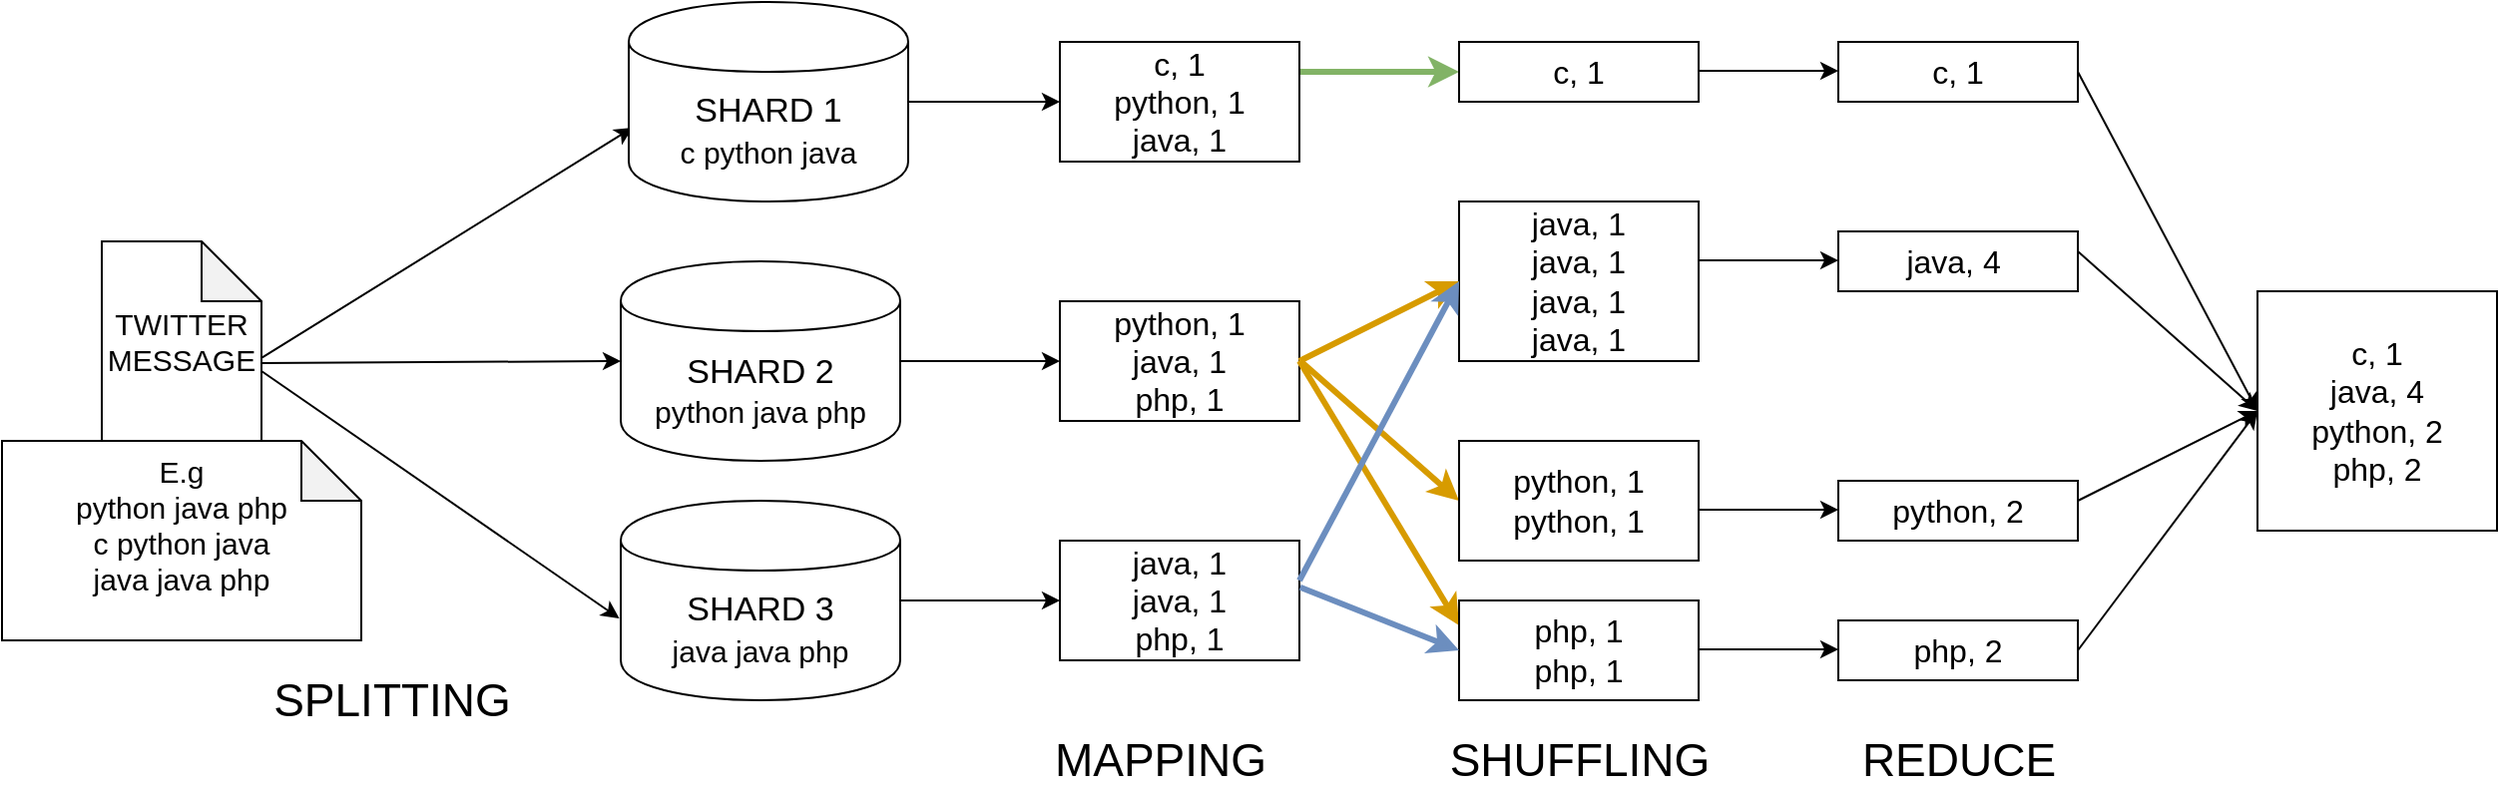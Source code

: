 <mxfile version="13.1.3" type="device"><diagram id="YlY11PsovWeL-wWKygq3" name="Page-1"><mxGraphModel dx="1038" dy="580" grid="1" gridSize="10" guides="1" tooltips="1" connect="1" arrows="1" fold="1" page="1" pageScale="1" pageWidth="827" pageHeight="1169" math="0" shadow="0"><root><mxCell id="0"/><mxCell id="1" parent="0"/><mxCell id="jbeSQb8_FgZnDMbUGq6q-6" value="&lt;font style=&quot;font-size: 15px&quot;&gt;TWITTER MESSAGE&lt;br&gt;&lt;/font&gt;" style="shape=note;whiteSpace=wrap;html=1;backgroundOutline=1;darkOpacity=0.05;" vertex="1" parent="1"><mxGeometry x="80" y="220" width="80" height="100" as="geometry"/></mxCell><mxCell id="jbeSQb8_FgZnDMbUGq6q-7" value="" style="endArrow=classic;html=1;entryX=0.014;entryY=0.63;entryDx=0;entryDy=0;exitX=1.005;exitY=0.582;exitDx=0;exitDy=0;exitPerimeter=0;entryPerimeter=0;" edge="1" parent="1" source="jbeSQb8_FgZnDMbUGq6q-6" target="jbeSQb8_FgZnDMbUGq6q-37"><mxGeometry width="50" height="50" relative="1" as="geometry"><mxPoint x="130" y="220" as="sourcePoint"/><mxPoint x="340" y="170" as="targetPoint"/></mxGeometry></mxCell><mxCell id="jbeSQb8_FgZnDMbUGq6q-8" value="" style="endArrow=classic;html=1;entryX=0;entryY=0.5;entryDx=0;entryDy=0;" edge="1" parent="1" target="jbeSQb8_FgZnDMbUGq6q-38"><mxGeometry width="50" height="50" relative="1" as="geometry"><mxPoint x="160" y="281" as="sourcePoint"/><mxPoint x="340" y="280.28" as="targetPoint"/></mxGeometry></mxCell><mxCell id="jbeSQb8_FgZnDMbUGq6q-9" value="" style="endArrow=classic;html=1;entryX=-0.005;entryY=0.59;entryDx=0;entryDy=0;entryPerimeter=0;" edge="1" parent="1" target="jbeSQb8_FgZnDMbUGq6q-12"><mxGeometry width="50" height="50" relative="1" as="geometry"><mxPoint x="160" y="285" as="sourcePoint"/><mxPoint x="340" y="414" as="targetPoint"/></mxGeometry></mxCell><mxCell id="jbeSQb8_FgZnDMbUGq6q-10" value="&lt;font style=&quot;font-size: 23px&quot;&gt;SPLITTING&lt;/font&gt;" style="text;html=1;align=center;verticalAlign=middle;resizable=0;points=[];autosize=1;" vertex="1" parent="1"><mxGeometry x="160" y="440" width="130" height="20" as="geometry"/></mxCell><mxCell id="jbeSQb8_FgZnDMbUGq6q-12" value="&lt;font style=&quot;font-size: 17px&quot;&gt;SHARD 3&lt;br&gt;&lt;span style=&quot;font-size: 15px&quot;&gt;java java php&lt;/span&gt;&lt;br&gt;&lt;/font&gt;" style="shape=cylinder;whiteSpace=wrap;html=1;boundedLbl=1;backgroundOutline=1;" vertex="1" parent="1"><mxGeometry x="340" y="350" width="140" height="100" as="geometry"/></mxCell><mxCell id="jbeSQb8_FgZnDMbUGq6q-16" value="" style="endArrow=classic;html=1;entryX=0;entryY=0.5;entryDx=0;entryDy=0;" edge="1" parent="1"><mxGeometry width="50" height="50" relative="1" as="geometry"><mxPoint x="480" y="150" as="sourcePoint"/><mxPoint x="560" y="150" as="targetPoint"/></mxGeometry></mxCell><mxCell id="jbeSQb8_FgZnDMbUGq6q-17" value="" style="endArrow=classic;html=1;exitX=1;exitY=0.5;exitDx=0;exitDy=0;entryX=0;entryY=0.5;entryDx=0;entryDy=0;" edge="1" parent="1"><mxGeometry width="50" height="50" relative="1" as="geometry"><mxPoint x="480" y="280" as="sourcePoint"/><mxPoint x="560" y="280" as="targetPoint"/></mxGeometry></mxCell><mxCell id="jbeSQb8_FgZnDMbUGq6q-18" value="" style="endArrow=classic;html=1;exitX=1;exitY=0.5;exitDx=0;exitDy=0;" edge="1" parent="1" source="jbeSQb8_FgZnDMbUGq6q-12" target="jbeSQb8_FgZnDMbUGq6q-22"><mxGeometry width="50" height="50" relative="1" as="geometry"><mxPoint x="560" y="390" as="sourcePoint"/><mxPoint x="560" y="397" as="targetPoint"/></mxGeometry></mxCell><mxCell id="jbeSQb8_FgZnDMbUGq6q-19" value="&lt;font style=&quot;font-size: 23px&quot;&gt;MAPPING&lt;/font&gt;" style="text;html=1;align=center;verticalAlign=middle;resizable=0;points=[];autosize=1;" vertex="1" parent="1"><mxGeometry x="550" y="470" width="120" height="20" as="geometry"/></mxCell><mxCell id="jbeSQb8_FgZnDMbUGq6q-20" value="&lt;font&gt;&lt;div&gt;&lt;span style=&quot;font-size: 15px&quot;&gt;E.g&lt;/span&gt;&lt;/div&gt;&lt;div&gt;&lt;span style=&quot;font-size: 15px&quot;&gt;python java php&lt;/span&gt;&lt;/div&gt;&lt;div&gt;&lt;span style=&quot;font-size: 15px&quot;&gt;c python java&lt;/span&gt;&lt;/div&gt;&lt;div&gt;&lt;span style=&quot;font-size: 15px&quot;&gt;java java php&lt;/span&gt;&lt;/div&gt;&lt;br&gt;&lt;/font&gt;" style="shape=note;whiteSpace=wrap;html=1;backgroundOutline=1;darkOpacity=0.05;" vertex="1" parent="1"><mxGeometry x="30" y="320" width="180" height="100" as="geometry"/></mxCell><mxCell id="jbeSQb8_FgZnDMbUGq6q-22" value="&lt;font style=&quot;font-size: 16px&quot;&gt;java, 1&lt;br&gt;java, 1&lt;br&gt;php, 1&lt;/font&gt;" style="rounded=0;whiteSpace=wrap;html=1;" vertex="1" parent="1"><mxGeometry x="560" y="370" width="120" height="60" as="geometry"/></mxCell><mxCell id="jbeSQb8_FgZnDMbUGq6q-27" value="&lt;font style=&quot;font-size: 23px&quot;&gt;SHUFFLING&lt;/font&gt;" style="text;html=1;align=center;verticalAlign=middle;resizable=0;points=[];autosize=1;" vertex="1" parent="1"><mxGeometry x="745" y="470" width="150" height="20" as="geometry"/></mxCell><mxCell id="jbeSQb8_FgZnDMbUGq6q-33" value="" style="endArrow=classic;html=1;strokeWidth=3;entryX=0;entryY=0.5;entryDx=0;entryDy=0;fillColor=#d5e8d4;strokeColor=#82b366;exitX=1;exitY=0.25;exitDx=0;exitDy=0;" edge="1" parent="1" source="jbeSQb8_FgZnDMbUGq6q-41" target="jbeSQb8_FgZnDMbUGq6q-34"><mxGeometry width="50" height="50" relative="1" as="geometry"><mxPoint x="690" y="30" as="sourcePoint"/><mxPoint x="750" y="320" as="targetPoint"/></mxGeometry></mxCell><mxCell id="jbeSQb8_FgZnDMbUGq6q-34" value="&lt;font style=&quot;font-size: 16px&quot;&gt;c, 1&lt;br&gt;&lt;/font&gt;" style="rounded=0;whiteSpace=wrap;html=1;" vertex="1" parent="1"><mxGeometry x="760" y="120" width="120" height="30" as="geometry"/></mxCell><mxCell id="jbeSQb8_FgZnDMbUGq6q-37" value="&lt;font style=&quot;font-size: 17px&quot;&gt;SHARD 1&lt;br&gt;&lt;span style=&quot;font-size: 15px&quot;&gt;c python java&lt;/span&gt;&lt;br&gt;&lt;/font&gt;" style="shape=cylinder;whiteSpace=wrap;html=1;boundedLbl=1;backgroundOutline=1;" vertex="1" parent="1"><mxGeometry x="344" y="100" width="140" height="100" as="geometry"/></mxCell><mxCell id="jbeSQb8_FgZnDMbUGq6q-38" value="&lt;font style=&quot;font-size: 17px&quot;&gt;SHARD 2&lt;br&gt;&lt;/font&gt;&lt;span style=&quot;font-size: 15px&quot;&gt;python java php&lt;/span&gt;" style="shape=cylinder;whiteSpace=wrap;html=1;boundedLbl=1;backgroundOutline=1;" vertex="1" parent="1"><mxGeometry x="340" y="230" width="140" height="100" as="geometry"/></mxCell><mxCell id="jbeSQb8_FgZnDMbUGq6q-39" value="&lt;font style=&quot;font-size: 16px&quot;&gt;python, 1&lt;br&gt;java, 1&lt;br&gt;php, 1&lt;/font&gt;" style="rounded=0;whiteSpace=wrap;html=1;" vertex="1" parent="1"><mxGeometry x="560" y="250" width="120" height="60" as="geometry"/></mxCell><mxCell id="jbeSQb8_FgZnDMbUGq6q-41" value="&lt;font style=&quot;font-size: 16px&quot;&gt;c, 1&lt;br&gt;python, 1&lt;br&gt;java, 1&lt;/font&gt;" style="rounded=0;whiteSpace=wrap;html=1;" vertex="1" parent="1"><mxGeometry x="560" y="120" width="120" height="60" as="geometry"/></mxCell><mxCell id="jbeSQb8_FgZnDMbUGq6q-42" value="" style="endArrow=classic;html=1;entryX=0;entryY=0.5;entryDx=0;entryDy=0;strokeWidth=3;fillColor=#ffe6cc;strokeColor=#d79b00;" edge="1" parent="1" target="jbeSQb8_FgZnDMbUGq6q-43"><mxGeometry width="50" height="50" relative="1" as="geometry"><mxPoint x="680" y="279.5" as="sourcePoint"/><mxPoint x="760" y="279.5" as="targetPoint"/></mxGeometry></mxCell><mxCell id="jbeSQb8_FgZnDMbUGq6q-43" value="&lt;font style=&quot;font-size: 16px&quot;&gt;python, 1&lt;br&gt;python, 1&lt;br&gt;&lt;/font&gt;" style="rounded=0;whiteSpace=wrap;html=1;" vertex="1" parent="1"><mxGeometry x="760" y="320" width="120" height="60" as="geometry"/></mxCell><mxCell id="jbeSQb8_FgZnDMbUGq6q-44" value="&lt;font style=&quot;font-size: 16px&quot;&gt;java, 1&lt;br&gt;java, 1&lt;br&gt;java, 1&lt;br&gt;java, 1&lt;br&gt;&lt;/font&gt;" style="rounded=0;whiteSpace=wrap;html=1;" vertex="1" parent="1"><mxGeometry x="760" y="200" width="120" height="80" as="geometry"/></mxCell><mxCell id="jbeSQb8_FgZnDMbUGq6q-45" value="" style="endArrow=classic;html=1;exitX=1;exitY=0.5;exitDx=0;exitDy=0;fillColor=#ffe6cc;strokeColor=#d79b00;strokeWidth=3;entryX=0;entryY=0.25;entryDx=0;entryDy=0;" edge="1" parent="1" target="jbeSQb8_FgZnDMbUGq6q-47"><mxGeometry width="50" height="50" relative="1" as="geometry"><mxPoint x="680" y="280" as="sourcePoint"/><mxPoint x="760" y="500" as="targetPoint"/></mxGeometry></mxCell><mxCell id="jbeSQb8_FgZnDMbUGq6q-46" value="" style="endArrow=classic;html=1;fillColor=#ffe6cc;strokeColor=#d79b00;strokeWidth=3;entryX=0;entryY=0.5;entryDx=0;entryDy=0;" edge="1" parent="1" target="jbeSQb8_FgZnDMbUGq6q-44"><mxGeometry width="50" height="50" relative="1" as="geometry"><mxPoint x="680" y="280" as="sourcePoint"/><mxPoint x="750" y="300" as="targetPoint"/></mxGeometry></mxCell><mxCell id="jbeSQb8_FgZnDMbUGq6q-47" value="&lt;font style=&quot;font-size: 16px&quot;&gt;php, 1&lt;br&gt;php, 1&lt;br&gt;&lt;/font&gt;" style="rounded=0;whiteSpace=wrap;html=1;" vertex="1" parent="1"><mxGeometry x="760" y="400" width="120" height="50" as="geometry"/></mxCell><mxCell id="jbeSQb8_FgZnDMbUGq6q-48" value="" style="endArrow=classic;html=1;strokeWidth=3;entryX=0;entryY=0.5;entryDx=0;entryDy=0;fillColor=#dae8fc;strokeColor=#6c8ebf;" edge="1" parent="1" target="jbeSQb8_FgZnDMbUGq6q-44"><mxGeometry width="50" height="50" relative="1" as="geometry"><mxPoint x="680" y="390" as="sourcePoint"/><mxPoint x="730" y="340" as="targetPoint"/></mxGeometry></mxCell><mxCell id="jbeSQb8_FgZnDMbUGq6q-49" value="" style="endArrow=classic;html=1;strokeWidth=3;entryX=0;entryY=0.5;entryDx=0;entryDy=0;exitX=1.003;exitY=0.39;exitDx=0;exitDy=0;exitPerimeter=0;fillColor=#dae8fc;strokeColor=#6c8ebf;" edge="1" parent="1" source="jbeSQb8_FgZnDMbUGq6q-22" target="jbeSQb8_FgZnDMbUGq6q-47"><mxGeometry width="50" height="50" relative="1" as="geometry"><mxPoint x="680" y="410" as="sourcePoint"/><mxPoint x="730" y="360" as="targetPoint"/></mxGeometry></mxCell><mxCell id="jbeSQb8_FgZnDMbUGq6q-50" value="" style="endArrow=classic;html=1;strokeWidth=1;" edge="1" parent="1"><mxGeometry width="50" height="50" relative="1" as="geometry"><mxPoint x="880" y="134.5" as="sourcePoint"/><mxPoint x="950" y="134.5" as="targetPoint"/></mxGeometry></mxCell><mxCell id="jbeSQb8_FgZnDMbUGq6q-51" value="&lt;font style=&quot;font-size: 16px&quot;&gt;c, 1&lt;br&gt;&lt;/font&gt;" style="rounded=0;whiteSpace=wrap;html=1;" vertex="1" parent="1"><mxGeometry x="950" y="120" width="120" height="30" as="geometry"/></mxCell><mxCell id="jbeSQb8_FgZnDMbUGq6q-52" value="&lt;font style=&quot;font-size: 16px&quot;&gt;java, 4&amp;nbsp;&lt;br&gt;&lt;/font&gt;" style="rounded=0;whiteSpace=wrap;html=1;" vertex="1" parent="1"><mxGeometry x="950" y="215" width="120" height="30" as="geometry"/></mxCell><mxCell id="jbeSQb8_FgZnDMbUGq6q-53" value="&lt;font style=&quot;font-size: 16px&quot;&gt;python, 2&lt;br&gt;&lt;/font&gt;" style="rounded=0;whiteSpace=wrap;html=1;" vertex="1" parent="1"><mxGeometry x="950" y="340" width="120" height="30" as="geometry"/></mxCell><mxCell id="jbeSQb8_FgZnDMbUGq6q-54" value="&lt;font style=&quot;font-size: 16px&quot;&gt;php, 2&lt;br&gt;&lt;/font&gt;" style="rounded=0;whiteSpace=wrap;html=1;" vertex="1" parent="1"><mxGeometry x="950" y="410" width="120" height="30" as="geometry"/></mxCell><mxCell id="jbeSQb8_FgZnDMbUGq6q-56" value="" style="endArrow=classic;html=1;strokeWidth=1;" edge="1" parent="1"><mxGeometry width="50" height="50" relative="1" as="geometry"><mxPoint x="880" y="229.5" as="sourcePoint"/><mxPoint x="950" y="229.5" as="targetPoint"/></mxGeometry></mxCell><mxCell id="jbeSQb8_FgZnDMbUGq6q-57" value="" style="endArrow=classic;html=1;strokeWidth=1;" edge="1" parent="1"><mxGeometry width="50" height="50" relative="1" as="geometry"><mxPoint x="880" y="354.5" as="sourcePoint"/><mxPoint x="950" y="354.5" as="targetPoint"/></mxGeometry></mxCell><mxCell id="jbeSQb8_FgZnDMbUGq6q-58" value="" style="endArrow=classic;html=1;strokeWidth=1;" edge="1" parent="1"><mxGeometry width="50" height="50" relative="1" as="geometry"><mxPoint x="880" y="424.5" as="sourcePoint"/><mxPoint x="950" y="424.5" as="targetPoint"/></mxGeometry></mxCell><mxCell id="jbeSQb8_FgZnDMbUGq6q-59" value="&lt;font style=&quot;font-size: 23px&quot;&gt;REDUCE&lt;/font&gt;" style="text;html=1;align=center;verticalAlign=middle;resizable=0;points=[];autosize=1;" vertex="1" parent="1"><mxGeometry x="955" y="470" width="110" height="20" as="geometry"/></mxCell><mxCell id="jbeSQb8_FgZnDMbUGq6q-60" value="" style="endArrow=classic;html=1;strokeWidth=1;exitX=1;exitY=0.5;exitDx=0;exitDy=0;entryX=0;entryY=0.5;entryDx=0;entryDy=0;" edge="1" parent="1" source="jbeSQb8_FgZnDMbUGq6q-51" target="jbeSQb8_FgZnDMbUGq6q-62"><mxGeometry width="50" height="50" relative="1" as="geometry"><mxPoint x="1080" y="134.5" as="sourcePoint"/><mxPoint x="1200" y="290" as="targetPoint"/></mxGeometry></mxCell><mxCell id="jbeSQb8_FgZnDMbUGq6q-61" value="" style="endArrow=classic;html=1;strokeWidth=1;exitX=1;exitY=0.5;exitDx=0;exitDy=0;entryX=0;entryY=0.5;entryDx=0;entryDy=0;" edge="1" parent="1" target="jbeSQb8_FgZnDMbUGq6q-62"><mxGeometry width="50" height="50" relative="1" as="geometry"><mxPoint x="1070" y="225" as="sourcePoint"/><mxPoint x="1200" y="290" as="targetPoint"/></mxGeometry></mxCell><mxCell id="jbeSQb8_FgZnDMbUGq6q-62" value="&lt;font style=&quot;font-size: 16px&quot;&gt;c, 1&lt;br&gt;java, 4&lt;br&gt;python, 2&lt;br&gt;php, 2&lt;br&gt;&lt;/font&gt;" style="rounded=0;whiteSpace=wrap;html=1;" vertex="1" parent="1"><mxGeometry x="1160" y="245" width="120" height="120" as="geometry"/></mxCell><mxCell id="jbeSQb8_FgZnDMbUGq6q-63" value="" style="endArrow=classic;html=1;strokeWidth=1;entryX=0;entryY=0.5;entryDx=0;entryDy=0;" edge="1" parent="1" target="jbeSQb8_FgZnDMbUGq6q-62"><mxGeometry width="50" height="50" relative="1" as="geometry"><mxPoint x="1070" y="350" as="sourcePoint"/><mxPoint x="1120" y="300" as="targetPoint"/></mxGeometry></mxCell><mxCell id="jbeSQb8_FgZnDMbUGq6q-64" value="" style="endArrow=classic;html=1;strokeWidth=1;entryX=0;entryY=0.5;entryDx=0;entryDy=0;" edge="1" parent="1" target="jbeSQb8_FgZnDMbUGq6q-62"><mxGeometry width="50" height="50" relative="1" as="geometry"><mxPoint x="1070" y="425" as="sourcePoint"/><mxPoint x="1115" y="375" as="targetPoint"/></mxGeometry></mxCell></root></mxGraphModel></diagram></mxfile>
